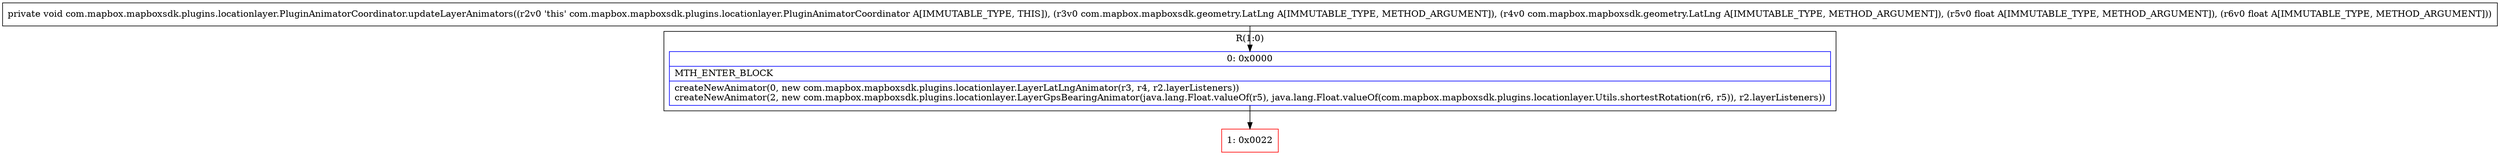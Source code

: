 digraph "CFG forcom.mapbox.mapboxsdk.plugins.locationlayer.PluginAnimatorCoordinator.updateLayerAnimators(Lcom\/mapbox\/mapboxsdk\/geometry\/LatLng;Lcom\/mapbox\/mapboxsdk\/geometry\/LatLng;FF)V" {
subgraph cluster_Region_1168245764 {
label = "R(1:0)";
node [shape=record,color=blue];
Node_0 [shape=record,label="{0\:\ 0x0000|MTH_ENTER_BLOCK\l|createNewAnimator(0, new com.mapbox.mapboxsdk.plugins.locationlayer.LayerLatLngAnimator(r3, r4, r2.layerListeners))\lcreateNewAnimator(2, new com.mapbox.mapboxsdk.plugins.locationlayer.LayerGpsBearingAnimator(java.lang.Float.valueOf(r5), java.lang.Float.valueOf(com.mapbox.mapboxsdk.plugins.locationlayer.Utils.shortestRotation(r6, r5)), r2.layerListeners))\l}"];
}
Node_1 [shape=record,color=red,label="{1\:\ 0x0022}"];
MethodNode[shape=record,label="{private void com.mapbox.mapboxsdk.plugins.locationlayer.PluginAnimatorCoordinator.updateLayerAnimators((r2v0 'this' com.mapbox.mapboxsdk.plugins.locationlayer.PluginAnimatorCoordinator A[IMMUTABLE_TYPE, THIS]), (r3v0 com.mapbox.mapboxsdk.geometry.LatLng A[IMMUTABLE_TYPE, METHOD_ARGUMENT]), (r4v0 com.mapbox.mapboxsdk.geometry.LatLng A[IMMUTABLE_TYPE, METHOD_ARGUMENT]), (r5v0 float A[IMMUTABLE_TYPE, METHOD_ARGUMENT]), (r6v0 float A[IMMUTABLE_TYPE, METHOD_ARGUMENT])) }"];
MethodNode -> Node_0;
Node_0 -> Node_1;
}

